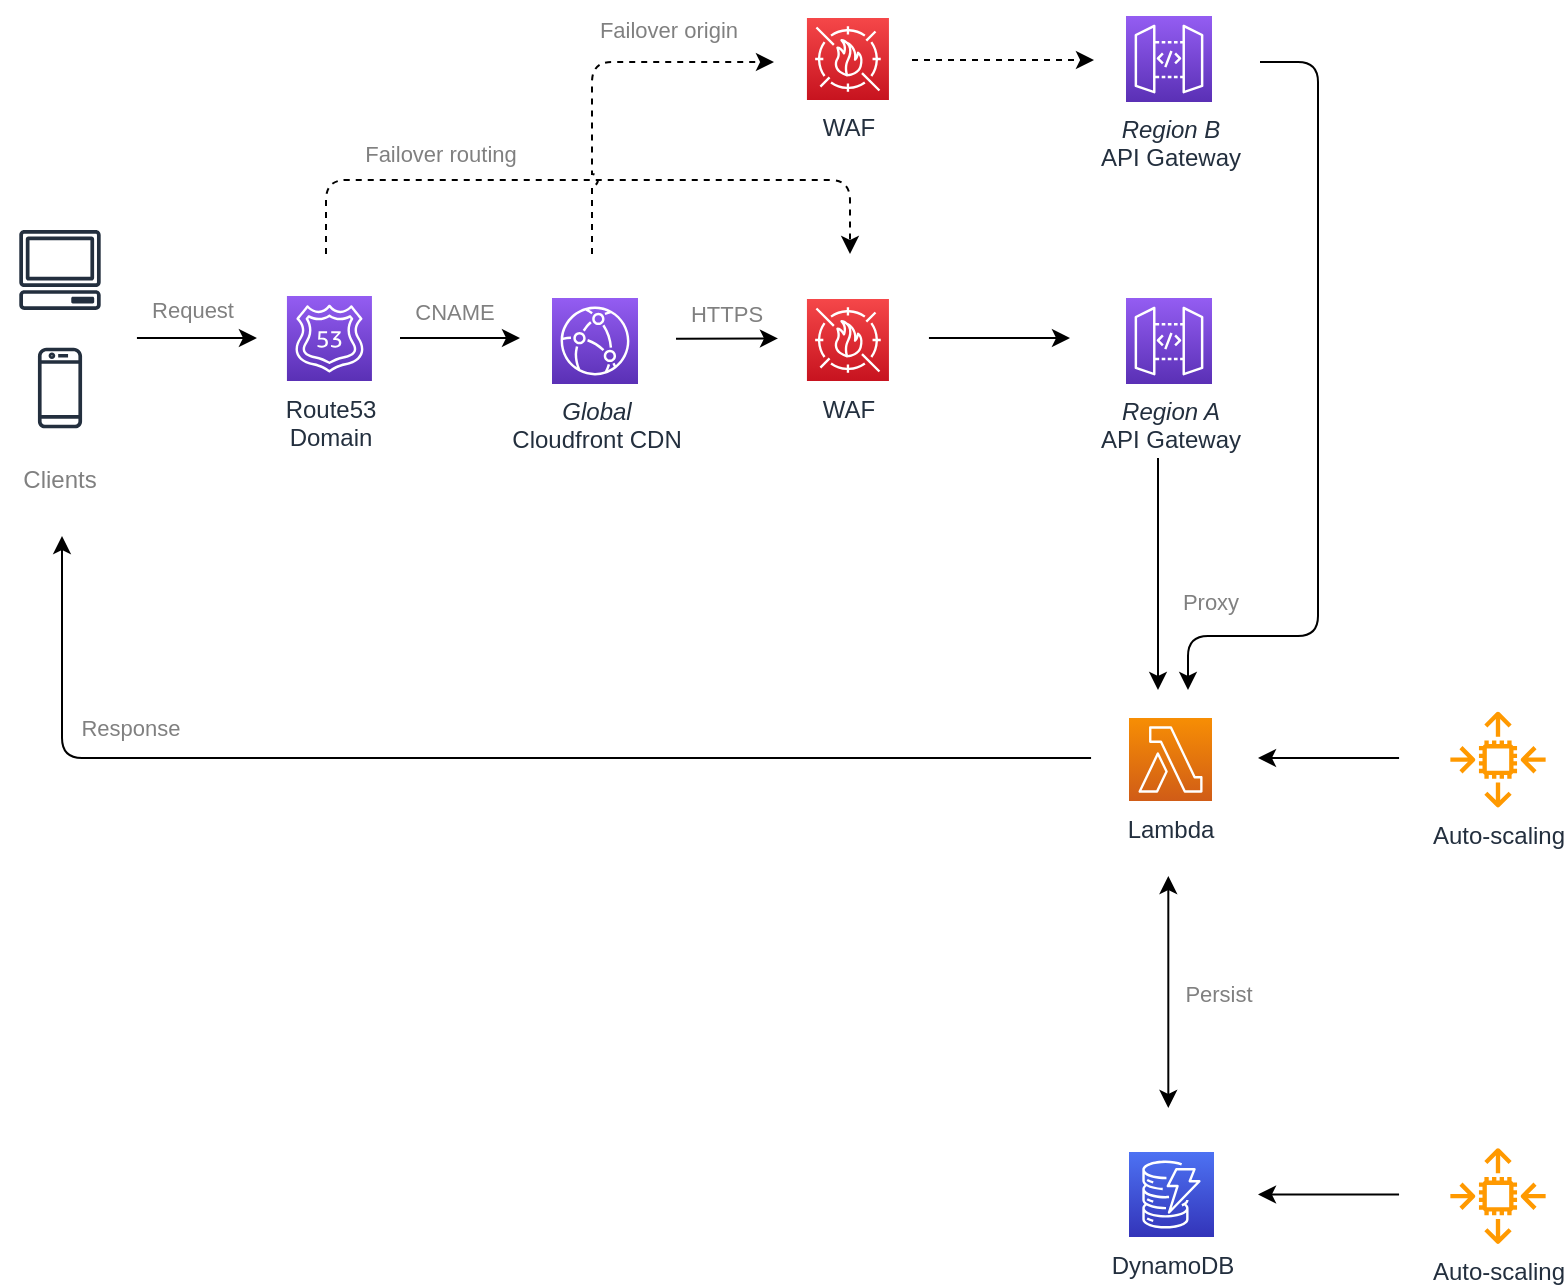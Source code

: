 <mxfile version="15.4.0" type="device"><diagram id="_Jt-Qo-rc56Lzt80Z1xF" name="Page-1"><mxGraphModel dx="621" dy="552" grid="0" gridSize="10" guides="1" tooltips="1" connect="1" arrows="1" fold="1" page="1" pageScale="1" pageWidth="827" pageHeight="1169" math="0" shadow="0"><root><mxCell id="0"/><mxCell id="1" parent="0"/><mxCell id="dA7ARJBkoElw4momlzNo-29" value="" style="endArrow=classic;html=1;" edge="1" parent="1"><mxGeometry width="50" height="50" relative="1" as="geometry"><mxPoint x="319" y="723" as="sourcePoint"/><mxPoint x="379" y="723" as="targetPoint"/></mxGeometry></mxCell><mxCell id="dA7ARJBkoElw4momlzNo-30" value="CNAME" style="edgeLabel;html=1;align=center;verticalAlign=middle;resizable=0;points=[];fontColor=#808080;" vertex="1" connectable="0" parent="dA7ARJBkoElw4momlzNo-29"><mxGeometry x="-0.355" relative="1" as="geometry"><mxPoint x="7" y="-13" as="offset"/></mxGeometry></mxCell><mxCell id="dA7ARJBkoElw4momlzNo-34" value="" style="endArrow=classic;html=1;exitX=0.875;exitY=0.5;exitDx=0;exitDy=0;exitPerimeter=0;fontColor=#808080;" edge="1" parent="1"><mxGeometry x="-0.111" y="26" width="50" height="50" relative="1" as="geometry"><mxPoint x="698" y="783" as="sourcePoint"/><mxPoint x="698" y="899" as="targetPoint"/><mxPoint as="offset"/></mxGeometry></mxCell><mxCell id="dA7ARJBkoElw4momlzNo-59" value="Proxy" style="edgeLabel;html=1;align=center;verticalAlign=middle;resizable=0;points=[];fontColor=#808080;" vertex="1" connectable="0" parent="dA7ARJBkoElw4momlzNo-34"><mxGeometry x="-0.332" y="-2" relative="1" as="geometry"><mxPoint x="28" y="33" as="offset"/></mxGeometry></mxCell><mxCell id="dA7ARJBkoElw4momlzNo-35" value="&lt;i&gt;Region A&lt;/i&gt;&lt;br&gt;API Gateway" style="points=[[0,0,0],[0.25,0,0],[0.5,0,0],[0.75,0,0],[1,0,0],[0,1,0],[0.25,1,0],[0.5,1,0],[0.75,1,0],[1,1,0],[0,0.25,0],[0,0.5,0],[0,0.75,0],[1,0.25,0],[1,0.5,0],[1,0.75,0]];outlineConnect=0;fontColor=#232F3E;gradientColor=#945DF2;gradientDirection=north;fillColor=#5A30B5;strokeColor=#ffffff;dashed=0;verticalLabelPosition=bottom;verticalAlign=top;align=center;html=1;fontSize=12;fontStyle=0;aspect=fixed;shape=mxgraph.aws4.resourceIcon;resIcon=mxgraph.aws4.api_gateway;rounded=1;" vertex="1" parent="1"><mxGeometry x="682" y="703" width="43" height="43" as="geometry"/></mxCell><mxCell id="dA7ARJBkoElw4momlzNo-36" value="" style="group" vertex="1" connectable="0" parent="1"><mxGeometry x="522.47" y="703.5" width="43" height="68" as="geometry"/></mxCell><mxCell id="dA7ARJBkoElw4momlzNo-37" value="" style="rounded=0;whiteSpace=wrap;html=1;fontColor=#000000;strokeWidth=2;align=left;strokeColor=none;" vertex="1" parent="dA7ARJBkoElw4momlzNo-36"><mxGeometry y="-9" width="43" height="77" as="geometry"/></mxCell><mxCell id="dA7ARJBkoElw4momlzNo-38" value="WAF" style="points=[[0,0,0],[0.25,0,0],[0.5,0,0],[0.75,0,0],[1,0,0],[0,1,0],[0.25,1,0],[0.5,1,0],[0.75,1,0],[1,1,0],[0,0.25,0],[0,0.5,0],[0,0.75,0],[1,0.25,0],[1,0.5,0],[1,0.75,0]];outlineConnect=0;fontColor=#232F3E;gradientColor=#F54749;gradientDirection=north;fillColor=#C7131F;strokeColor=#ffffff;dashed=0;verticalLabelPosition=bottom;verticalAlign=top;align=center;html=1;fontSize=12;fontStyle=0;aspect=fixed;shape=mxgraph.aws4.resourceIcon;resIcon=mxgraph.aws4.waf;rounded=1;" vertex="1" parent="dA7ARJBkoElw4momlzNo-36"><mxGeometry width="41" height="41" as="geometry"/></mxCell><mxCell id="dA7ARJBkoElw4momlzNo-39" value="" style="endArrow=classic;html=1;exitX=0.985;exitY=0.523;exitDx=0;exitDy=0;exitPerimeter=0;" edge="1" parent="1"><mxGeometry width="50" height="50" relative="1" as="geometry"><mxPoint x="457.005" y="723.41" as="sourcePoint"/><mxPoint x="507.98" y="723.21" as="targetPoint"/></mxGeometry></mxCell><mxCell id="dA7ARJBkoElw4momlzNo-40" value="HTTPS" style="edgeLabel;html=1;align=center;verticalAlign=middle;resizable=0;points=[];fontColor=#808080;" vertex="1" connectable="0" parent="dA7ARJBkoElw4momlzNo-39"><mxGeometry x="-0.255" y="1" relative="1" as="geometry"><mxPoint x="6" y="-12" as="offset"/></mxGeometry></mxCell><mxCell id="dA7ARJBkoElw4momlzNo-41" value="" style="sketch=0;outlineConnect=0;fontColor=#232F3E;gradientColor=none;fillColor=#232F3E;strokeColor=none;dashed=0;verticalLabelPosition=bottom;verticalAlign=top;align=center;html=1;fontSize=12;fontStyle=0;aspect=fixed;pointerEvents=1;shape=mxgraph.aws4.client;" vertex="1" parent="1"><mxGeometry x="128.47" y="669" width="41.05" height="40" as="geometry"/></mxCell><mxCell id="dA7ARJBkoElw4momlzNo-42" value="" style="sketch=0;outlineConnect=0;fontColor=#232F3E;gradientColor=none;fillColor=#232F3E;strokeColor=none;dashed=0;verticalLabelPosition=bottom;verticalAlign=top;align=center;html=1;fontSize=12;fontStyle=0;aspect=fixed;pointerEvents=1;shape=mxgraph.aws4.mobile_client;" vertex="1" parent="1"><mxGeometry x="137.96" y="727" width="22.08" height="42" as="geometry"/></mxCell><mxCell id="dA7ARJBkoElw4momlzNo-45" value="&lt;i&gt;Global&lt;/i&gt;&lt;br&gt;Cloudfront CDN" style="sketch=0;points=[[0,0,0],[0.25,0,0],[0.5,0,0],[0.75,0,0],[1,0,0],[0,1,0],[0.25,1,0],[0.5,1,0],[0.75,1,0],[1,1,0],[0,0.25,0],[0,0.5,0],[0,0.75,0],[1,0.25,0],[1,0.5,0],[1,0.75,0]];outlineConnect=0;fontColor=#232F3E;gradientColor=#945DF2;gradientDirection=north;fillColor=#5A30B5;strokeColor=#ffffff;dashed=0;verticalLabelPosition=bottom;verticalAlign=top;align=center;html=1;fontSize=12;fontStyle=0;aspect=fixed;shape=mxgraph.aws4.resourceIcon;resIcon=mxgraph.aws4.cloudfront;" vertex="1" parent="1"><mxGeometry x="395" y="703" width="43" height="43" as="geometry"/></mxCell><mxCell id="dA7ARJBkoElw4momlzNo-46" value="" style="endArrow=classic;html=1;" edge="1" parent="1"><mxGeometry width="50" height="50" relative="1" as="geometry"><mxPoint x="583.47" y="723" as="sourcePoint"/><mxPoint x="654" y="723" as="targetPoint"/></mxGeometry></mxCell><mxCell id="dA7ARJBkoElw4momlzNo-50" value="Route53&lt;br&gt;Domain" style="sketch=0;points=[[0,0,0],[0.25,0,0],[0.5,0,0],[0.75,0,0],[1,0,0],[0,1,0],[0.25,1,0],[0.5,1,0],[0.75,1,0],[1,1,0],[0,0.25,0],[0,0.5,0],[0,0.75,0],[1,0.25,0],[1,0.5,0],[1,0.75,0]];outlineConnect=0;fontColor=#232F3E;gradientColor=#945DF2;gradientDirection=north;fillColor=#5A30B5;strokeColor=#ffffff;dashed=0;verticalLabelPosition=bottom;verticalAlign=top;align=center;html=1;fontSize=12;fontStyle=0;aspect=fixed;shape=mxgraph.aws4.resourceIcon;resIcon=mxgraph.aws4.route_53;" vertex="1" parent="1"><mxGeometry x="262.47" y="702" width="42.5" height="42.5" as="geometry"/></mxCell><mxCell id="dA7ARJBkoElw4momlzNo-51" value="Clients" style="text;html=1;strokeColor=none;fillColor=none;align=center;verticalAlign=middle;whiteSpace=wrap;rounded=0;dashed=1;fontColor=#808080;" vertex="1" parent="1"><mxGeometry x="119.0" y="779" width="60" height="30" as="geometry"/></mxCell><mxCell id="dA7ARJBkoElw4momlzNo-52" value="" style="endArrow=classic;html=1;" edge="1" parent="1"><mxGeometry width="50" height="50" relative="1" as="geometry"><mxPoint x="187.47" y="723" as="sourcePoint"/><mxPoint x="247.47" y="723" as="targetPoint"/></mxGeometry></mxCell><mxCell id="dA7ARJBkoElw4momlzNo-62" value="Request" style="edgeLabel;html=1;align=center;verticalAlign=middle;resizable=0;points=[];fontColor=#808080;" vertex="1" connectable="0" parent="dA7ARJBkoElw4momlzNo-52"><mxGeometry x="-0.239" y="-1" relative="1" as="geometry"><mxPoint x="4" y="-15" as="offset"/></mxGeometry></mxCell><mxCell id="dA7ARJBkoElw4momlzNo-53" value="Lambda" style="sketch=0;points=[[0,0,0],[0.25,0,0],[0.5,0,0],[0.75,0,0],[1,0,0],[0,1,0],[0.25,1,0],[0.5,1,0],[0.75,1,0],[1,1,0],[0,0.25,0],[0,0.5,0],[0,0.75,0],[1,0.25,0],[1,0.5,0],[1,0.75,0]];outlineConnect=0;fontColor=#232F3E;gradientColor=#F78E04;gradientDirection=north;fillColor=#D05C17;strokeColor=#ffffff;dashed=0;verticalLabelPosition=bottom;verticalAlign=top;align=center;html=1;fontSize=12;fontStyle=0;aspect=fixed;shape=mxgraph.aws4.resourceIcon;resIcon=mxgraph.aws4.lambda;" vertex="1" parent="1"><mxGeometry x="683.5" y="913" width="41.5" height="41.5" as="geometry"/></mxCell><mxCell id="dA7ARJBkoElw4momlzNo-55" value="Auto-scaling" style="sketch=0;outlineConnect=0;fontColor=#232F3E;gradientColor=none;fillColor=#FF9900;strokeColor=none;dashed=0;verticalLabelPosition=bottom;verticalAlign=top;align=center;html=1;fontSize=12;fontStyle=0;aspect=fixed;pointerEvents=1;shape=mxgraph.aws4.auto_scaling2;" vertex="1" parent="1"><mxGeometry x="844" y="909.75" width="48" height="48" as="geometry"/></mxCell><mxCell id="dA7ARJBkoElw4momlzNo-56" value="" style="endArrow=none;html=1;startArrow=classic;startFill=1;endFill=0;" edge="1" parent="1"><mxGeometry width="50" height="50" relative="1" as="geometry"><mxPoint x="748" y="933" as="sourcePoint"/><mxPoint x="818.53" y="933" as="targetPoint"/></mxGeometry></mxCell><mxCell id="dA7ARJBkoElw4momlzNo-60" value="" style="endArrow=none;html=1;startArrow=classic;startFill=1;endFill=0;" edge="1" parent="1"><mxGeometry width="50" height="50" relative="1" as="geometry"><mxPoint x="150" y="822" as="sourcePoint"/><mxPoint x="664.53" y="933.0" as="targetPoint"/><Array as="points"><mxPoint x="150" y="933"/></Array></mxGeometry></mxCell><mxCell id="dA7ARJBkoElw4momlzNo-61" value="Response" style="edgeLabel;html=1;align=center;verticalAlign=middle;resizable=0;points=[];fontColor=#808080;" vertex="1" connectable="0" parent="dA7ARJBkoElw4momlzNo-60"><mxGeometry x="-0.38" y="2" relative="1" as="geometry"><mxPoint x="-49" y="-13" as="offset"/></mxGeometry></mxCell><mxCell id="dA7ARJBkoElw4momlzNo-64" value="" style="endArrow=classic;html=1;exitX=0.875;exitY=0.5;exitDx=0;exitDy=0;exitPerimeter=0;fontColor=#808080;startArrow=classic;startFill=1;" edge="1" parent="1"><mxGeometry x="-0.111" y="26" width="50" height="50" relative="1" as="geometry"><mxPoint x="703.16" y="992" as="sourcePoint"/><mxPoint x="703.16" y="1108" as="targetPoint"/><mxPoint as="offset"/></mxGeometry></mxCell><mxCell id="dA7ARJBkoElw4momlzNo-65" value="Persist" style="edgeLabel;html=1;align=center;verticalAlign=middle;resizable=0;points=[];fontColor=#808080;" vertex="1" connectable="0" parent="dA7ARJBkoElw4momlzNo-64"><mxGeometry x="-0.332" y="-2" relative="1" as="geometry"><mxPoint x="27" y="20" as="offset"/></mxGeometry></mxCell><mxCell id="dA7ARJBkoElw4momlzNo-67" value="" style="endArrow=classic;html=1;dashed=1;jumpStyle=arc;" edge="1" parent="1"><mxGeometry width="50" height="50" relative="1" as="geometry"><mxPoint x="282" y="681" as="sourcePoint"/><mxPoint x="544" y="681" as="targetPoint"/><Array as="points"><mxPoint x="282" y="644"/><mxPoint x="544" y="644"/></Array></mxGeometry></mxCell><mxCell id="dA7ARJBkoElw4momlzNo-68" value="Failover routing" style="edgeLabel;html=1;align=center;verticalAlign=middle;resizable=0;points=[];fontColor=#808080;" vertex="1" connectable="0" parent="dA7ARJBkoElw4momlzNo-67"><mxGeometry x="-0.355" relative="1" as="geometry"><mxPoint x="-15" y="-13" as="offset"/></mxGeometry></mxCell><mxCell id="dA7ARJBkoElw4momlzNo-69" value="&lt;i&gt;Region B&lt;/i&gt;&lt;br&gt;API Gateway" style="points=[[0,0,0],[0.25,0,0],[0.5,0,0],[0.75,0,0],[1,0,0],[0,1,0],[0.25,1,0],[0.5,1,0],[0.75,1,0],[1,1,0],[0,0.25,0],[0,0.5,0],[0,0.75,0],[1,0.25,0],[1,0.5,0],[1,0.75,0]];outlineConnect=0;fontColor=#232F3E;gradientColor=#945DF2;gradientDirection=north;fillColor=#5A30B5;strokeColor=#ffffff;dashed=0;verticalLabelPosition=bottom;verticalAlign=top;align=center;html=1;fontSize=12;fontStyle=0;aspect=fixed;shape=mxgraph.aws4.resourceIcon;resIcon=mxgraph.aws4.api_gateway;rounded=1;" vertex="1" parent="1"><mxGeometry x="682" y="562" width="43" height="43" as="geometry"/></mxCell><mxCell id="dA7ARJBkoElw4momlzNo-70" value="" style="endArrow=classic;html=1;dashed=1;jumpStyle=arc;" edge="1" parent="1"><mxGeometry width="50" height="50" relative="1" as="geometry"><mxPoint x="415" y="681" as="sourcePoint"/><mxPoint x="506" y="585" as="targetPoint"/><Array as="points"><mxPoint x="415" y="644"/><mxPoint x="415" y="585"/></Array></mxGeometry></mxCell><mxCell id="dA7ARJBkoElw4momlzNo-71" value="Failover origin" style="edgeLabel;html=1;align=center;verticalAlign=middle;resizable=0;points=[];fontColor=#808080;" vertex="1" connectable="0" parent="dA7ARJBkoElw4momlzNo-70"><mxGeometry x="-0.355" relative="1" as="geometry"><mxPoint x="38" y="-52" as="offset"/></mxGeometry></mxCell><mxCell id="dA7ARJBkoElw4momlzNo-72" value="" style="endArrow=classic;html=1;exitX=0.875;exitY=0.5;exitDx=0;exitDy=0;exitPerimeter=0;fontColor=#808080;" edge="1" parent="1"><mxGeometry x="-0.111" y="26" width="50" height="50" relative="1" as="geometry"><mxPoint x="749" y="585" as="sourcePoint"/><mxPoint x="713" y="899" as="targetPoint"/><mxPoint as="offset"/><Array as="points"><mxPoint x="778" y="585"/><mxPoint x="778" y="872"/><mxPoint x="713" y="872"/></Array></mxGeometry></mxCell><mxCell id="dA7ARJBkoElw4momlzNo-74" value="DynamoDB" style="sketch=0;points=[[0,0,0],[0.25,0,0],[0.5,0,0],[0.75,0,0],[1,0,0],[0,1,0],[0.25,1,0],[0.5,1,0],[0.75,1,0],[1,1,0],[0,0.25,0],[0,0.5,0],[0,0.75,0],[1,0.25,0],[1,0.5,0],[1,0.75,0]];outlineConnect=0;fontColor=#232F3E;gradientColor=#4D72F3;gradientDirection=north;fillColor=#3334B9;strokeColor=#ffffff;dashed=0;verticalLabelPosition=bottom;verticalAlign=top;align=center;html=1;fontSize=12;fontStyle=0;aspect=fixed;shape=mxgraph.aws4.resourceIcon;resIcon=mxgraph.aws4.dynamodb;" vertex="1" parent="1"><mxGeometry x="683.5" y="1130" width="42.5" height="42.5" as="geometry"/></mxCell><mxCell id="dA7ARJBkoElw4momlzNo-75" value="Auto-scaling" style="sketch=0;outlineConnect=0;fontColor=#232F3E;gradientColor=none;fillColor=#FF9900;strokeColor=none;dashed=0;verticalLabelPosition=bottom;verticalAlign=top;align=center;html=1;fontSize=12;fontStyle=0;aspect=fixed;pointerEvents=1;shape=mxgraph.aws4.auto_scaling2;" vertex="1" parent="1"><mxGeometry x="844" y="1128" width="48" height="48" as="geometry"/></mxCell><mxCell id="dA7ARJBkoElw4momlzNo-76" value="" style="endArrow=none;html=1;startArrow=classic;startFill=1;endFill=0;" edge="1" parent="1"><mxGeometry width="50" height="50" relative="1" as="geometry"><mxPoint x="748" y="1151.25" as="sourcePoint"/><mxPoint x="818.53" y="1151.25" as="targetPoint"/></mxGeometry></mxCell><mxCell id="dA7ARJBkoElw4momlzNo-77" value="" style="group" vertex="1" connectable="0" parent="1"><mxGeometry x="522.47" y="563.0" width="43" height="68" as="geometry"/></mxCell><mxCell id="dA7ARJBkoElw4momlzNo-78" value="" style="rounded=0;whiteSpace=wrap;html=1;fontColor=#000000;strokeWidth=2;align=left;strokeColor=none;" vertex="1" parent="dA7ARJBkoElw4momlzNo-77"><mxGeometry y="-9" width="43" height="77" as="geometry"/></mxCell><mxCell id="dA7ARJBkoElw4momlzNo-79" value="WAF" style="points=[[0,0,0],[0.25,0,0],[0.5,0,0],[0.75,0,0],[1,0,0],[0,1,0],[0.25,1,0],[0.5,1,0],[0.75,1,0],[1,1,0],[0,0.25,0],[0,0.5,0],[0,0.75,0],[1,0.25,0],[1,0.5,0],[1,0.75,0]];outlineConnect=0;fontColor=#232F3E;gradientColor=#F54749;gradientDirection=north;fillColor=#C7131F;strokeColor=#ffffff;dashed=0;verticalLabelPosition=bottom;verticalAlign=top;align=center;html=1;fontSize=12;fontStyle=0;aspect=fixed;shape=mxgraph.aws4.resourceIcon;resIcon=mxgraph.aws4.waf;rounded=1;" vertex="1" parent="dA7ARJBkoElw4momlzNo-77"><mxGeometry width="41" height="41" as="geometry"/></mxCell><mxCell id="dA7ARJBkoElw4momlzNo-80" value="" style="endArrow=classic;html=1;dashed=1;jumpStyle=arc;" edge="1" parent="1"><mxGeometry width="50" height="50" relative="1" as="geometry"><mxPoint x="575" y="584" as="sourcePoint"/><mxPoint x="666" y="584" as="targetPoint"/><Array as="points"><mxPoint x="613" y="584"/></Array></mxGeometry></mxCell></root></mxGraphModel></diagram></mxfile>